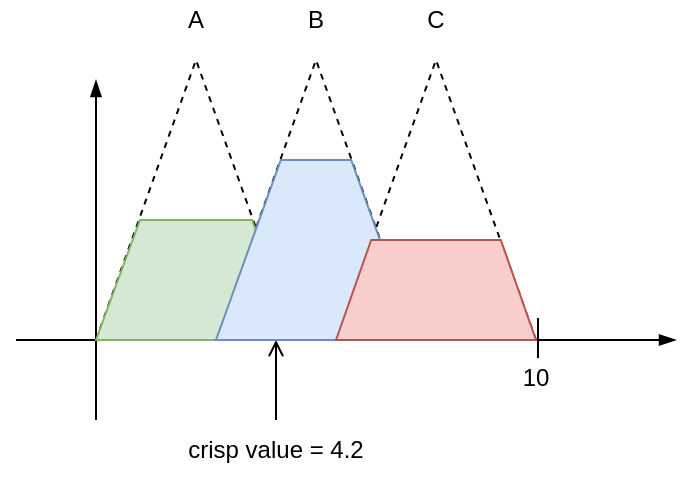 <mxfile version="22.0.8" type="device">
  <diagram name="Page-1" id="qK4CrDrhyuWczjo-dc9g">
    <mxGraphModel dx="662" dy="365" grid="1" gridSize="10" guides="1" tooltips="1" connect="1" arrows="1" fold="1" page="1" pageScale="1" pageWidth="850" pageHeight="1400" math="0" shadow="0">
      <root>
        <mxCell id="0" />
        <mxCell id="1" parent="0" />
        <mxCell id="jZYAEDFbmPcUrRGVf5uZ-1" value="" style="endArrow=blockThin;html=1;rounded=0;endFill=1;" parent="1" edge="1">
          <mxGeometry width="50" height="50" relative="1" as="geometry">
            <mxPoint x="80" y="560" as="sourcePoint" />
            <mxPoint x="80" y="390" as="targetPoint" />
          </mxGeometry>
        </mxCell>
        <mxCell id="jZYAEDFbmPcUrRGVf5uZ-2" value="" style="endArrow=blockThin;html=1;rounded=0;endFill=1;" parent="1" edge="1">
          <mxGeometry width="50" height="50" relative="1" as="geometry">
            <mxPoint x="40" y="520" as="sourcePoint" />
            <mxPoint x="370" y="520" as="targetPoint" />
          </mxGeometry>
        </mxCell>
        <mxCell id="jZYAEDFbmPcUrRGVf5uZ-6" value="" style="endArrow=open;html=1;rounded=0;endFill=0;" parent="1" edge="1">
          <mxGeometry width="50" height="50" relative="1" as="geometry">
            <mxPoint x="170" y="560" as="sourcePoint" />
            <mxPoint x="170" y="520" as="targetPoint" />
          </mxGeometry>
        </mxCell>
        <mxCell id="jZYAEDFbmPcUrRGVf5uZ-7" value="crisp value = 4.2" style="text;html=1;strokeColor=none;fillColor=none;align=center;verticalAlign=middle;whiteSpace=wrap;rounded=0;" parent="1" vertex="1">
          <mxGeometry x="110" y="560" width="120" height="30" as="geometry" />
        </mxCell>
        <mxCell id="jZYAEDFbmPcUrRGVf5uZ-8" value="A" style="text;html=1;strokeColor=none;fillColor=none;align=center;verticalAlign=middle;whiteSpace=wrap;rounded=0;" parent="1" vertex="1">
          <mxGeometry x="120" y="350" width="20" height="20" as="geometry" />
        </mxCell>
        <mxCell id="jZYAEDFbmPcUrRGVf5uZ-9" value="B" style="text;html=1;strokeColor=none;fillColor=none;align=center;verticalAlign=middle;whiteSpace=wrap;rounded=0;" parent="1" vertex="1">
          <mxGeometry x="180" y="350" width="20" height="20" as="geometry" />
        </mxCell>
        <mxCell id="jZYAEDFbmPcUrRGVf5uZ-10" value="C" style="text;html=1;strokeColor=none;fillColor=none;align=center;verticalAlign=middle;whiteSpace=wrap;rounded=0;" parent="1" vertex="1">
          <mxGeometry x="240" y="350" width="20" height="20" as="geometry" />
        </mxCell>
        <mxCell id="jZYAEDFbmPcUrRGVf5uZ-11" value="" style="triangle;whiteSpace=wrap;html=1;direction=north;dashed=1;fillColor=none;" parent="1" vertex="1">
          <mxGeometry x="80" y="380" width="100" height="140" as="geometry" />
        </mxCell>
        <mxCell id="jZYAEDFbmPcUrRGVf5uZ-14" value="" style="triangle;whiteSpace=wrap;html=1;direction=north;dashed=1;fillColor=none;" parent="1" vertex="1">
          <mxGeometry x="140" y="380" width="100" height="140" as="geometry" />
        </mxCell>
        <mxCell id="jZYAEDFbmPcUrRGVf5uZ-15" value="" style="triangle;whiteSpace=wrap;html=1;direction=north;dashed=1;fillColor=none;" parent="1" vertex="1">
          <mxGeometry x="200" y="380" width="100" height="140" as="geometry" />
        </mxCell>
        <mxCell id="jZYAEDFbmPcUrRGVf5uZ-3" value="" style="shape=trapezoid;perimeter=trapezoidPerimeter;whiteSpace=wrap;html=1;fixedSize=1;fillColor=#d5e8d4;strokeColor=#82b366;size=22.0;" parent="1" vertex="1">
          <mxGeometry x="80" y="460" width="100" height="60" as="geometry" />
        </mxCell>
        <mxCell id="jZYAEDFbmPcUrRGVf5uZ-4" value="" style="shape=trapezoid;perimeter=trapezoidPerimeter;whiteSpace=wrap;html=1;fixedSize=1;fillColor=#dae8fc;strokeColor=#6c8ebf;size=32.4;" parent="1" vertex="1">
          <mxGeometry x="140" y="430" width="100" height="90" as="geometry" />
        </mxCell>
        <mxCell id="jZYAEDFbmPcUrRGVf5uZ-16" value="" style="shape=trapezoid;perimeter=trapezoidPerimeter;whiteSpace=wrap;html=1;fixedSize=1;fillColor=#f8cecc;strokeColor=#b85450;size=17.6;" parent="1" vertex="1">
          <mxGeometry x="200" y="470" width="100" height="50" as="geometry" />
        </mxCell>
        <mxCell id="jZYAEDFbmPcUrRGVf5uZ-17" value="" style="endArrow=none;html=1;rounded=0;" parent="1" edge="1">
          <mxGeometry width="50" height="50" relative="1" as="geometry">
            <mxPoint x="301" y="509" as="sourcePoint" />
            <mxPoint x="301" y="529" as="targetPoint" />
            <Array as="points">
              <mxPoint x="301" y="519" />
            </Array>
          </mxGeometry>
        </mxCell>
        <mxCell id="jZYAEDFbmPcUrRGVf5uZ-18" value="10" style="text;html=1;strokeColor=none;fillColor=none;align=center;verticalAlign=middle;whiteSpace=wrap;rounded=0;" parent="1" vertex="1">
          <mxGeometry x="285" y="529" width="30" height="20" as="geometry" />
        </mxCell>
      </root>
    </mxGraphModel>
  </diagram>
</mxfile>
